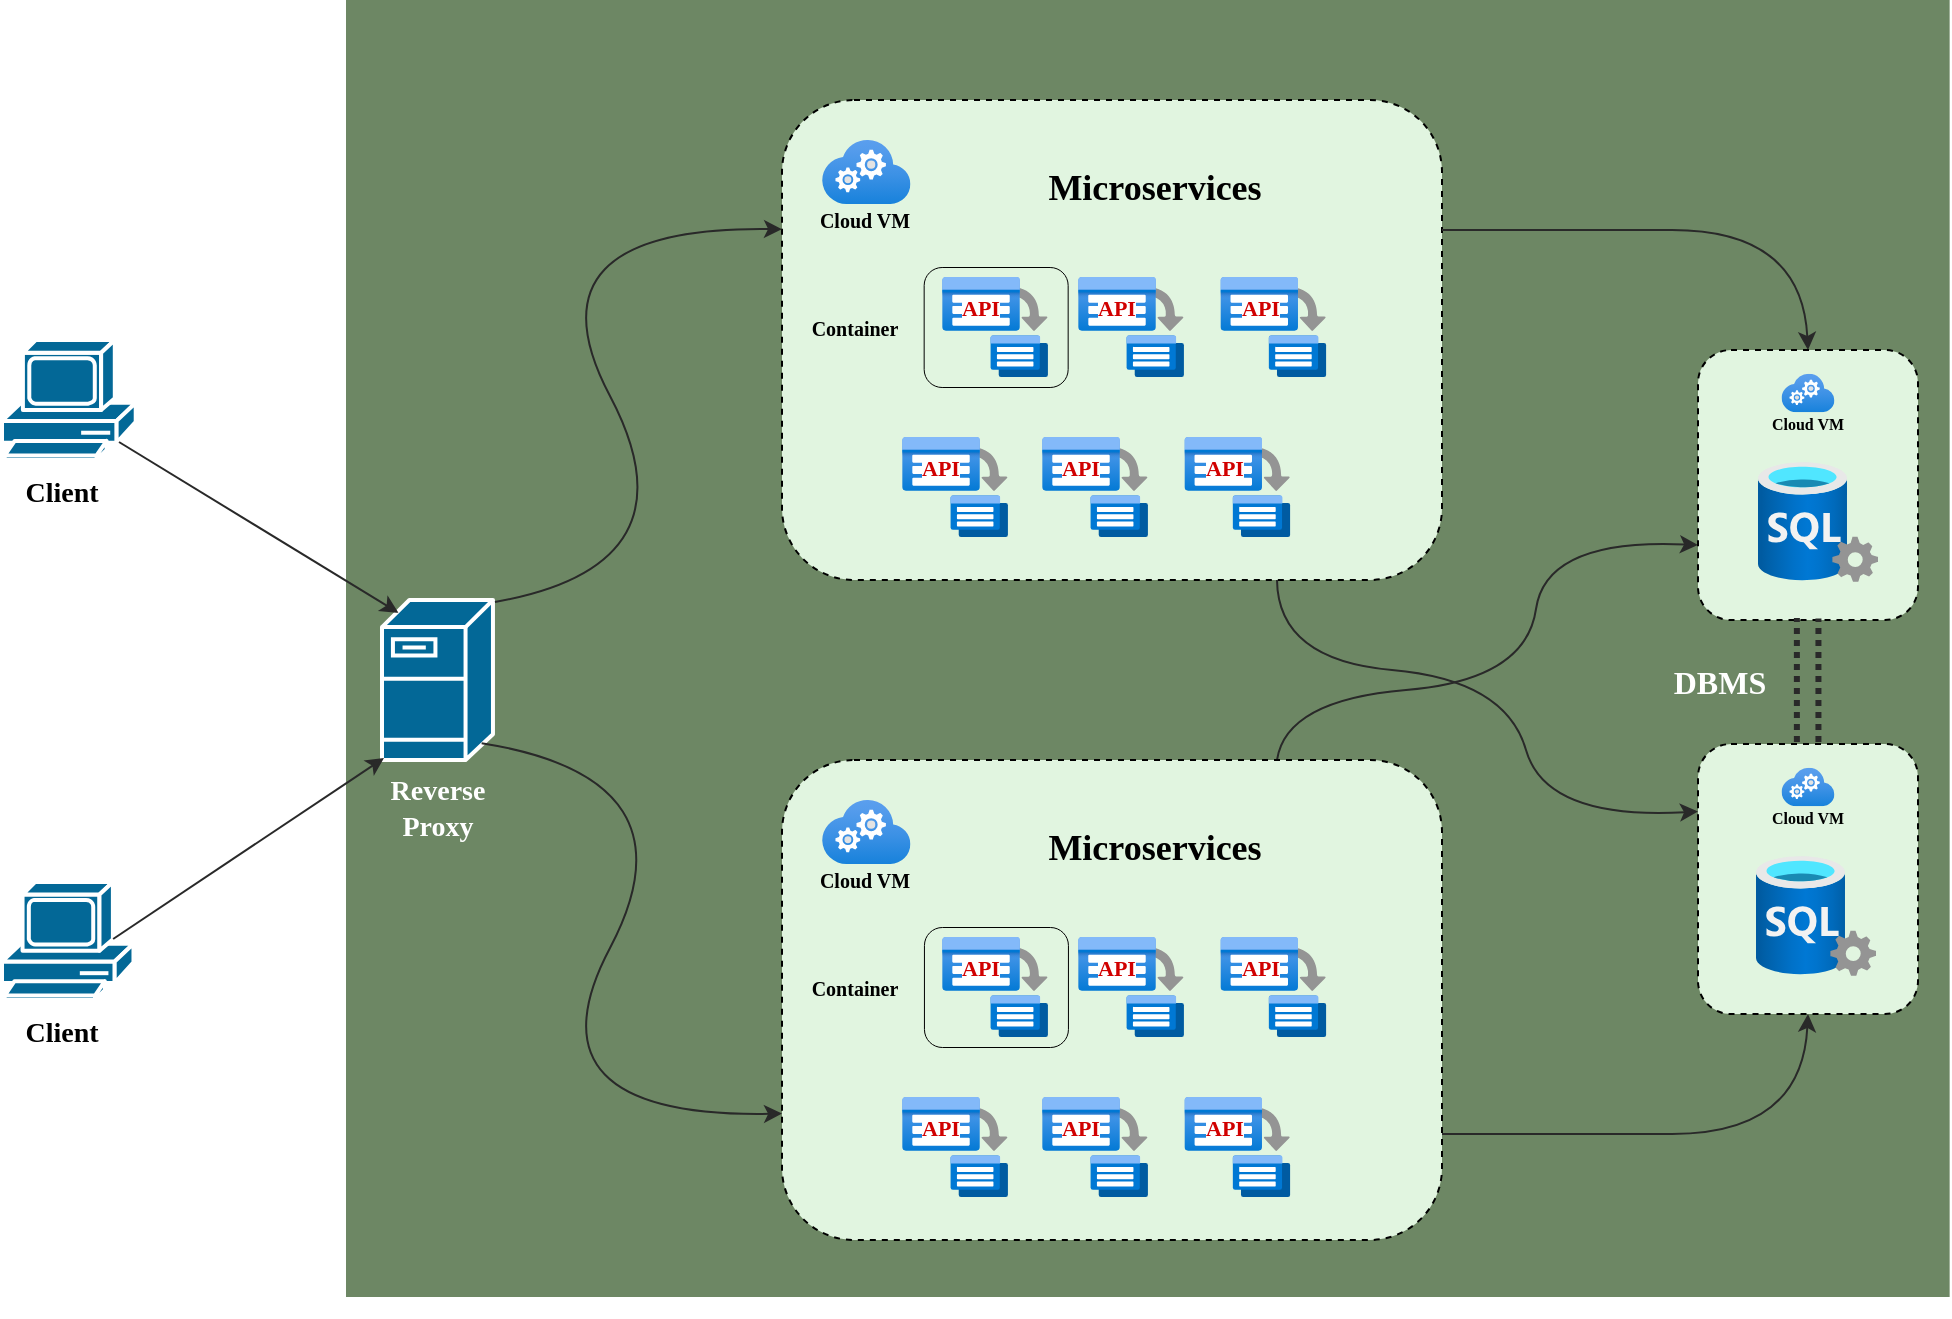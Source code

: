 <mxfile version="24.4.0" type="device">
  <diagram name="Página-1" id="uu4liwRTmOv0-NNaVy6D">
    <mxGraphModel dx="714" dy="418" grid="1" gridSize="10" guides="1" tooltips="1" connect="1" arrows="1" fold="1" page="1" pageScale="1" pageWidth="1169" pageHeight="827" math="0" shadow="0">
      <root>
        <mxCell id="0" />
        <mxCell id="1" parent="0" />
        <mxCell id="TC8vUOvNlNkhOZIL6Emi-202" value="" style="rounded=0;whiteSpace=wrap;html=1;fillColor=#6d8764;strokeColor=none;fontColor=#ffffff;" vertex="1" parent="1">
          <mxGeometry x="270" y="80" width="801.82" height="648.5" as="geometry" />
        </mxCell>
        <mxCell id="TC8vUOvNlNkhOZIL6Emi-3" value="" style="shape=mxgraph.cisco.computers_and_peripherals.pc;sketch=0;html=1;pointerEvents=1;dashed=0;fillColor=#036897;strokeColor=#ffffff;strokeWidth=2;verticalLabelPosition=bottom;verticalAlign=top;align=center;outlineConnect=0;" vertex="1" parent="1">
          <mxGeometry x="98" y="250" width="66.86" height="60" as="geometry" />
        </mxCell>
        <mxCell id="TC8vUOvNlNkhOZIL6Emi-4" value="" style="shape=mxgraph.cisco.computers_and_peripherals.pc;sketch=0;html=1;pointerEvents=1;dashed=0;fillColor=#036897;strokeColor=#ffffff;strokeWidth=2;verticalLabelPosition=bottom;verticalAlign=top;align=center;outlineConnect=0;" vertex="1" parent="1">
          <mxGeometry x="98" y="521" width="65.74" height="59" as="geometry" />
        </mxCell>
        <mxCell id="TC8vUOvNlNkhOZIL6Emi-5" value="" style="shape=mxgraph.cisco.servers.fileserver;sketch=0;html=1;pointerEvents=1;dashed=0;fillColor=#036897;strokeColor=#ffffff;strokeWidth=2;verticalLabelPosition=bottom;verticalAlign=top;align=center;outlineConnect=0;" vertex="1" parent="1">
          <mxGeometry x="288" y="380" width="55.48" height="80" as="geometry" />
        </mxCell>
        <mxCell id="TC8vUOvNlNkhOZIL6Emi-89" value="" style="endArrow=classic;html=1;rounded=0;exitX=0.86;exitY=0.85;exitDx=0;exitDy=0;exitPerimeter=0;entryX=0.13;entryY=0.08;entryDx=0;entryDy=0;entryPerimeter=0;strokeColor=#292929;" edge="1" parent="1">
          <mxGeometry width="50" height="50" relative="1" as="geometry">
            <mxPoint x="156.5" y="301" as="sourcePoint" />
            <mxPoint x="296.212" y="386.4" as="targetPoint" />
          </mxGeometry>
        </mxCell>
        <mxCell id="TC8vUOvNlNkhOZIL6Emi-91" value="" style="endArrow=classic;html=1;rounded=0;exitX=0.83;exitY=0.5;exitDx=0;exitDy=0;exitPerimeter=0;strokeColor=#292929;entryX=0;entryY=1;entryDx=0;entryDy=0;entryPerimeter=0;" edge="1" parent="1">
          <mxGeometry width="50" height="50" relative="1" as="geometry">
            <mxPoint x="153.564" y="549.5" as="sourcePoint" />
            <mxPoint x="289" y="459" as="targetPoint" />
          </mxGeometry>
        </mxCell>
        <mxCell id="TC8vUOvNlNkhOZIL6Emi-92" value="" style="group" vertex="1" connectable="0" parent="1">
          <mxGeometry x="488" y="130" width="581.82" height="608.5" as="geometry" />
        </mxCell>
        <mxCell id="TC8vUOvNlNkhOZIL6Emi-38" value="" style="rounded=1;whiteSpace=wrap;html=1;strokeWidth=1;strokeColor=#000000;fillColor=#E1F5E0;dashed=1;" vertex="1" parent="TC8vUOvNlNkhOZIL6Emi-92">
          <mxGeometry width="330" height="240" as="geometry" />
        </mxCell>
        <mxCell id="TC8vUOvNlNkhOZIL6Emi-32" value="" style="group" vertex="1" connectable="0" parent="TC8vUOvNlNkhOZIL6Emi-92">
          <mxGeometry x="60" y="168.5" width="53.13" height="50" as="geometry" />
        </mxCell>
        <mxCell id="TC8vUOvNlNkhOZIL6Emi-33" value="" style="image;aspect=fixed;html=1;points=[];align=center;fontSize=12;image=img/lib/azure2/containers/Batch_Accounts.svg;" vertex="1" parent="TC8vUOvNlNkhOZIL6Emi-32">
          <mxGeometry width="53.125" height="50" as="geometry" />
        </mxCell>
        <mxCell id="TC8vUOvNlNkhOZIL6Emi-34" value="&lt;font style=&quot;font-size: 11px;&quot; color=&quot;#d10000&quot; face=&quot;Lucida Console&quot;&gt;&lt;b style=&quot;font-size: 11px; background-color: rgb(255, 255, 255);&quot;&gt;API&lt;/b&gt;&lt;/font&gt;" style="text;html=1;align=center;verticalAlign=middle;whiteSpace=wrap;rounded=0;fontSize=11;" vertex="1" parent="TC8vUOvNlNkhOZIL6Emi-32">
          <mxGeometry x="6.469" y="6.859" width="27.346" height="17.969" as="geometry" />
        </mxCell>
        <mxCell id="TC8vUOvNlNkhOZIL6Emi-43" value="" style="image;aspect=fixed;html=1;points=[];align=center;fontSize=12;image=img/lib/azure2/compute/Cloud_Services_Classic.svg;" vertex="1" parent="TC8vUOvNlNkhOZIL6Emi-92">
          <mxGeometry x="20" y="20" width="44.31" height="32" as="geometry" />
        </mxCell>
        <mxCell id="TC8vUOvNlNkhOZIL6Emi-44" value="&lt;font size=&quot;1&quot; face=&quot;Lucida Console&quot; style=&quot;&quot;&gt;&lt;b style=&quot;&quot;&gt;Cloud VM&lt;/b&gt;&lt;/font&gt;" style="text;html=1;align=center;verticalAlign=middle;whiteSpace=wrap;rounded=0;spacing=0;labelBorderColor=none;labelBackgroundColor=none;" vertex="1" parent="TC8vUOvNlNkhOZIL6Emi-92">
          <mxGeometry x="14.48" y="52" width="55.35" height="15" as="geometry" />
        </mxCell>
        <mxCell id="TC8vUOvNlNkhOZIL6Emi-152" value="" style="group" vertex="1" connectable="0" parent="TC8vUOvNlNkhOZIL6Emi-92">
          <mxGeometry x="130" y="168.5" width="53.13" height="50" as="geometry" />
        </mxCell>
        <mxCell id="TC8vUOvNlNkhOZIL6Emi-153" value="" style="image;aspect=fixed;html=1;points=[];align=center;fontSize=12;image=img/lib/azure2/containers/Batch_Accounts.svg;" vertex="1" parent="TC8vUOvNlNkhOZIL6Emi-152">
          <mxGeometry width="53.125" height="50" as="geometry" />
        </mxCell>
        <mxCell id="TC8vUOvNlNkhOZIL6Emi-154" value="&lt;font style=&quot;font-size: 11px;&quot; color=&quot;#d10000&quot; face=&quot;Lucida Console&quot;&gt;&lt;b style=&quot;font-size: 11px; background-color: rgb(255, 255, 255);&quot;&gt;API&lt;/b&gt;&lt;/font&gt;" style="text;html=1;align=center;verticalAlign=middle;whiteSpace=wrap;rounded=0;fontSize=11;" vertex="1" parent="TC8vUOvNlNkhOZIL6Emi-152">
          <mxGeometry x="6.469" y="6.859" width="27.346" height="17.969" as="geometry" />
        </mxCell>
        <mxCell id="TC8vUOvNlNkhOZIL6Emi-155" value="" style="group" vertex="1" connectable="0" parent="TC8vUOvNlNkhOZIL6Emi-92">
          <mxGeometry x="148" y="88.5" width="53.13" height="50" as="geometry" />
        </mxCell>
        <mxCell id="TC8vUOvNlNkhOZIL6Emi-156" value="" style="image;aspect=fixed;html=1;points=[];align=center;fontSize=12;image=img/lib/azure2/containers/Batch_Accounts.svg;" vertex="1" parent="TC8vUOvNlNkhOZIL6Emi-155">
          <mxGeometry width="53.125" height="50" as="geometry" />
        </mxCell>
        <mxCell id="TC8vUOvNlNkhOZIL6Emi-157" value="&lt;font style=&quot;font-size: 11px;&quot; color=&quot;#d10000&quot; face=&quot;Lucida Console&quot;&gt;&lt;b style=&quot;font-size: 11px; background-color: rgb(255, 255, 255);&quot;&gt;API&lt;/b&gt;&lt;/font&gt;" style="text;html=1;align=center;verticalAlign=middle;whiteSpace=wrap;rounded=0;fontSize=11;" vertex="1" parent="TC8vUOvNlNkhOZIL6Emi-155">
          <mxGeometry x="6.469" y="6.859" width="27.346" height="17.969" as="geometry" />
        </mxCell>
        <mxCell id="TC8vUOvNlNkhOZIL6Emi-173" value="" style="group" vertex="1" connectable="0" parent="TC8vUOvNlNkhOZIL6Emi-92">
          <mxGeometry x="219.13" y="88.5" width="53.13" height="50" as="geometry" />
        </mxCell>
        <mxCell id="TC8vUOvNlNkhOZIL6Emi-174" value="" style="image;aspect=fixed;html=1;points=[];align=center;fontSize=12;image=img/lib/azure2/containers/Batch_Accounts.svg;" vertex="1" parent="TC8vUOvNlNkhOZIL6Emi-173">
          <mxGeometry width="53.125" height="50" as="geometry" />
        </mxCell>
        <mxCell id="TC8vUOvNlNkhOZIL6Emi-175" value="&lt;font style=&quot;font-size: 11px;&quot; color=&quot;#d10000&quot; face=&quot;Lucida Console&quot;&gt;&lt;b style=&quot;font-size: 11px; background-color: rgb(255, 255, 255);&quot;&gt;API&lt;/b&gt;&lt;/font&gt;" style="text;html=1;align=center;verticalAlign=middle;whiteSpace=wrap;rounded=0;fontSize=11;" vertex="1" parent="TC8vUOvNlNkhOZIL6Emi-173">
          <mxGeometry x="6.469" y="6.859" width="27.346" height="17.969" as="geometry" />
        </mxCell>
        <mxCell id="TC8vUOvNlNkhOZIL6Emi-177" value="&lt;font face=&quot;Lucida Console&quot; style=&quot;font-size: 18px;&quot;&gt;&lt;b style=&quot;font-size: 18px;&quot;&gt;Microservices&lt;/b&gt;&lt;/font&gt;" style="text;html=1;align=center;verticalAlign=middle;whiteSpace=wrap;rounded=0;spacing=0;labelBorderColor=none;labelBackgroundColor=none;fontSize=18;" vertex="1" parent="TC8vUOvNlNkhOZIL6Emi-92">
          <mxGeometry x="108.13" y="28.5" width="156.87" height="31.5" as="geometry" />
        </mxCell>
        <mxCell id="TC8vUOvNlNkhOZIL6Emi-170" value="" style="group" vertex="1" connectable="0" parent="TC8vUOvNlNkhOZIL6Emi-92">
          <mxGeometry x="201.13" y="168.5" width="380.69" height="440" as="geometry" />
        </mxCell>
        <mxCell id="TC8vUOvNlNkhOZIL6Emi-171" value="" style="image;aspect=fixed;html=1;points=[];align=center;fontSize=12;image=img/lib/azure2/containers/Batch_Accounts.svg;" vertex="1" parent="TC8vUOvNlNkhOZIL6Emi-170">
          <mxGeometry width="53.125" height="50" as="geometry" />
        </mxCell>
        <mxCell id="TC8vUOvNlNkhOZIL6Emi-172" value="&lt;font style=&quot;font-size: 11px;&quot; color=&quot;#d10000&quot; face=&quot;Lucida Console&quot;&gt;&lt;b style=&quot;font-size: 11px; background-color: rgb(255, 255, 255);&quot;&gt;API&lt;/b&gt;&lt;/font&gt;" style="text;html=1;align=center;verticalAlign=middle;whiteSpace=wrap;rounded=0;fontSize=11;" vertex="1" parent="TC8vUOvNlNkhOZIL6Emi-170">
          <mxGeometry x="6.469" y="6.859" width="27.346" height="17.969" as="geometry" />
        </mxCell>
        <mxCell id="TC8vUOvNlNkhOZIL6Emi-222" value="&lt;font color=&quot;#ffffff&quot; face=&quot;Lucida Console&quot; style=&quot;font-size: 16px;&quot;&gt;&lt;b style=&quot;font-size: 16px;&quot;&gt;DBMS&lt;/b&gt;&lt;/font&gt;" style="text;html=1;align=center;verticalAlign=middle;whiteSpace=wrap;rounded=0;spacing=5;labelBorderColor=none;labelBackgroundColor=none;fontSize=16;" vertex="1" parent="TC8vUOvNlNkhOZIL6Emi-170">
          <mxGeometry x="234.87" y="106.5" width="66.18" height="31.5" as="geometry" />
        </mxCell>
        <mxCell id="TC8vUOvNlNkhOZIL6Emi-226" value="" style="curved=1;endArrow=classic;html=1;rounded=0;entryX=0;entryY=0.25;entryDx=0;entryDy=0;strokeColor=#292929;exitX=0.75;exitY=0;exitDx=0;exitDy=0;" edge="1" parent="TC8vUOvNlNkhOZIL6Emi-170" source="TC8vUOvNlNkhOZIL6Emi-179">
          <mxGeometry width="50" height="50" relative="1" as="geometry">
            <mxPoint x="46.87" y="170" as="sourcePoint" />
            <mxPoint x="256.87" y="54" as="targetPoint" />
            <Array as="points">
              <mxPoint x="50.87" y="131.5" />
              <mxPoint x="170.87" y="121.5" />
              <mxPoint x="180.87" y="50.5" />
            </Array>
          </mxGeometry>
        </mxCell>
        <mxCell id="TC8vUOvNlNkhOZIL6Emi-230" value="" style="rounded=1;whiteSpace=wrap;html=1;strokeWidth=0.5;fillColor=none;" vertex="1" parent="TC8vUOvNlNkhOZIL6Emi-92">
          <mxGeometry x="70.83" y="83.5" width="72" height="60" as="geometry" />
        </mxCell>
        <mxCell id="TC8vUOvNlNkhOZIL6Emi-149" value="" style="group" vertex="1" connectable="0" parent="TC8vUOvNlNkhOZIL6Emi-92">
          <mxGeometry x="80" y="88.5" width="77" height="60" as="geometry" />
        </mxCell>
        <mxCell id="TC8vUOvNlNkhOZIL6Emi-150" value="" style="image;aspect=fixed;html=1;points=[];align=center;fontSize=12;image=img/lib/azure2/containers/Batch_Accounts.svg;" vertex="1" parent="TC8vUOvNlNkhOZIL6Emi-149">
          <mxGeometry width="53.125" height="50" as="geometry" />
        </mxCell>
        <mxCell id="TC8vUOvNlNkhOZIL6Emi-151" value="&lt;font style=&quot;font-size: 11px;&quot; color=&quot;#d10000&quot; face=&quot;Lucida Console&quot;&gt;&lt;b style=&quot;font-size: 11px; background-color: rgb(255, 255, 255);&quot;&gt;API&lt;/b&gt;&lt;/font&gt;" style="text;html=1;align=center;verticalAlign=middle;whiteSpace=wrap;rounded=0;fontSize=11;" vertex="1" parent="TC8vUOvNlNkhOZIL6Emi-149">
          <mxGeometry x="6.469" y="6.859" width="27.346" height="17.969" as="geometry" />
        </mxCell>
        <mxCell id="TC8vUOvNlNkhOZIL6Emi-231" value="&lt;font size=&quot;1&quot; face=&quot;Lucida Console&quot; style=&quot;&quot;&gt;&lt;b style=&quot;&quot;&gt;Container&lt;/b&gt;&lt;/font&gt;" style="text;html=1;align=center;verticalAlign=middle;whiteSpace=wrap;rounded=0;spacing=0;labelBorderColor=none;labelBackgroundColor=none;fontSize=18;" vertex="1" parent="TC8vUOvNlNkhOZIL6Emi-92">
          <mxGeometry x="8.86" y="96.5" width="55.45" height="31.5" as="geometry" />
        </mxCell>
        <mxCell id="TC8vUOvNlNkhOZIL6Emi-122" value="" style="curved=1;endArrow=classic;html=1;rounded=0;entryX=0.5;entryY=0;entryDx=0;entryDy=0;strokeColor=#292929;" edge="1" parent="1" target="TC8vUOvNlNkhOZIL6Emi-106">
          <mxGeometry width="50" height="50" relative="1" as="geometry">
            <mxPoint x="818" y="195" as="sourcePoint" />
            <mxPoint x="868" y="245" as="targetPoint" />
            <Array as="points">
              <mxPoint x="868" y="195" />
              <mxPoint x="998" y="195" />
            </Array>
          </mxGeometry>
        </mxCell>
        <mxCell id="TC8vUOvNlNkhOZIL6Emi-123" value="" style="group" vertex="1" connectable="0" parent="1">
          <mxGeometry x="946" y="255" width="110" height="147.5" as="geometry" />
        </mxCell>
        <mxCell id="TC8vUOvNlNkhOZIL6Emi-106" value="" style="rounded=1;whiteSpace=wrap;html=1;strokeWidth=1;strokeColor=#000000;fillColor=#E1F5E0;dashed=1;" vertex="1" parent="TC8vUOvNlNkhOZIL6Emi-123">
          <mxGeometry width="110" height="135" as="geometry" />
        </mxCell>
        <mxCell id="TC8vUOvNlNkhOZIL6Emi-10" value="" style="image;aspect=fixed;html=1;points=[];align=center;fontSize=12;image=img/lib/azure2/databases/SQL_Server.svg;" vertex="1" parent="TC8vUOvNlNkhOZIL6Emi-123">
          <mxGeometry x="30" y="56" width="60" height="60" as="geometry" />
        </mxCell>
        <mxCell id="TC8vUOvNlNkhOZIL6Emi-119" value="" style="image;aspect=fixed;html=1;points=[];align=center;fontSize=12;image=img/lib/azure2/compute/Cloud_Services_Classic.svg;" vertex="1" parent="TC8vUOvNlNkhOZIL6Emi-123">
          <mxGeometry x="41.73" y="11.92" width="26.54" height="19.17" as="geometry" />
        </mxCell>
        <mxCell id="TC8vUOvNlNkhOZIL6Emi-120" value="&lt;font size=&quot;1&quot; face=&quot;Lucida Console&quot; style=&quot;&quot;&gt;&lt;b style=&quot;font-size: 8px;&quot;&gt;Cloud VM&lt;/b&gt;&lt;/font&gt;" style="text;html=1;align=center;verticalAlign=middle;whiteSpace=wrap;rounded=0;spacing=0;labelBorderColor=none;labelBackgroundColor=none;" vertex="1" parent="TC8vUOvNlNkhOZIL6Emi-123">
          <mxGeometry x="28" y="32" width="54" height="7.97" as="geometry" />
        </mxCell>
        <mxCell id="TC8vUOvNlNkhOZIL6Emi-124" value="" style="group" vertex="1" connectable="0" parent="1">
          <mxGeometry x="946" y="452" width="110" height="135" as="geometry" />
        </mxCell>
        <mxCell id="TC8vUOvNlNkhOZIL6Emi-125" value="" style="rounded=1;whiteSpace=wrap;html=1;strokeWidth=1;strokeColor=#000000;fillColor=#E1F5E0;dashed=1;" vertex="1" parent="TC8vUOvNlNkhOZIL6Emi-124">
          <mxGeometry width="110" height="135" as="geometry" />
        </mxCell>
        <mxCell id="TC8vUOvNlNkhOZIL6Emi-126" value="" style="image;aspect=fixed;html=1;points=[];align=center;fontSize=12;image=img/lib/azure2/databases/SQL_Server.svg;" vertex="1" parent="TC8vUOvNlNkhOZIL6Emi-124">
          <mxGeometry x="29" y="56" width="60" height="60" as="geometry" />
        </mxCell>
        <mxCell id="TC8vUOvNlNkhOZIL6Emi-127" value="" style="image;aspect=fixed;html=1;points=[];align=center;fontSize=12;image=img/lib/azure2/compute/Cloud_Services_Classic.svg;" vertex="1" parent="TC8vUOvNlNkhOZIL6Emi-124">
          <mxGeometry x="41.73" y="11.92" width="26.54" height="19.17" as="geometry" />
        </mxCell>
        <mxCell id="TC8vUOvNlNkhOZIL6Emi-146" value="" style="curved=1;endArrow=classic;html=1;rounded=0;entryX=-0.003;entryY=0.745;entryDx=0;entryDy=0;exitX=0.88;exitY=0.92;exitDx=0;exitDy=0;exitPerimeter=0;strokeColor=#292929;entryPerimeter=0;" edge="1" parent="1">
          <mxGeometry width="50" height="50" relative="1" as="geometry">
            <mxPoint x="337.822" y="451.6" as="sourcePoint" />
            <mxPoint x="488.01" y="636.8" as="targetPoint" />
            <Array as="points">
              <mxPoint x="447" y="469" />
              <mxPoint x="357" y="639" />
            </Array>
          </mxGeometry>
        </mxCell>
        <mxCell id="TC8vUOvNlNkhOZIL6Emi-148" value="" style="curved=1;endArrow=classic;html=1;rounded=0;entryX=0.5;entryY=0;entryDx=0;entryDy=0;strokeColor=#292929;" edge="1" parent="1">
          <mxGeometry width="50" height="50" relative="1" as="geometry">
            <mxPoint x="818" y="647.0" as="sourcePoint" />
            <mxPoint x="1001" y="587.0" as="targetPoint" />
            <Array as="points">
              <mxPoint x="868" y="647.0" />
              <mxPoint x="998" y="647.0" />
            </Array>
          </mxGeometry>
        </mxCell>
        <mxCell id="TC8vUOvNlNkhOZIL6Emi-178" value="" style="group" vertex="1" connectable="0" parent="1">
          <mxGeometry x="488" y="460" width="330" height="240" as="geometry" />
        </mxCell>
        <mxCell id="TC8vUOvNlNkhOZIL6Emi-179" value="" style="rounded=1;whiteSpace=wrap;html=1;strokeWidth=1;strokeColor=#000000;fillColor=#E1F5E0;dashed=1;" vertex="1" parent="TC8vUOvNlNkhOZIL6Emi-178">
          <mxGeometry width="330" height="240" as="geometry" />
        </mxCell>
        <mxCell id="TC8vUOvNlNkhOZIL6Emi-180" value="" style="group" vertex="1" connectable="0" parent="TC8vUOvNlNkhOZIL6Emi-178">
          <mxGeometry x="60" y="168.5" width="53.13" height="50" as="geometry" />
        </mxCell>
        <mxCell id="TC8vUOvNlNkhOZIL6Emi-181" value="" style="image;aspect=fixed;html=1;points=[];align=center;fontSize=12;image=img/lib/azure2/containers/Batch_Accounts.svg;" vertex="1" parent="TC8vUOvNlNkhOZIL6Emi-180">
          <mxGeometry width="53.125" height="50" as="geometry" />
        </mxCell>
        <mxCell id="TC8vUOvNlNkhOZIL6Emi-182" value="&lt;font style=&quot;font-size: 11px;&quot; color=&quot;#d10000&quot; face=&quot;Lucida Console&quot;&gt;&lt;b style=&quot;font-size: 11px; background-color: rgb(255, 255, 255);&quot;&gt;API&lt;/b&gt;&lt;/font&gt;" style="text;html=1;align=center;verticalAlign=middle;whiteSpace=wrap;rounded=0;fontSize=11;" vertex="1" parent="TC8vUOvNlNkhOZIL6Emi-180">
          <mxGeometry x="6.469" y="6.859" width="27.346" height="17.969" as="geometry" />
        </mxCell>
        <mxCell id="TC8vUOvNlNkhOZIL6Emi-183" value="" style="image;aspect=fixed;html=1;points=[];align=center;fontSize=12;image=img/lib/azure2/compute/Cloud_Services_Classic.svg;" vertex="1" parent="TC8vUOvNlNkhOZIL6Emi-178">
          <mxGeometry x="20" y="20" width="44.31" height="32" as="geometry" />
        </mxCell>
        <mxCell id="TC8vUOvNlNkhOZIL6Emi-184" value="&lt;font size=&quot;1&quot; face=&quot;Lucida Console&quot; style=&quot;&quot;&gt;&lt;b style=&quot;&quot;&gt;Cloud VM&lt;/b&gt;&lt;/font&gt;" style="text;html=1;align=center;verticalAlign=middle;whiteSpace=wrap;rounded=0;spacing=0;labelBorderColor=none;labelBackgroundColor=none;" vertex="1" parent="TC8vUOvNlNkhOZIL6Emi-178">
          <mxGeometry x="14.48" y="52" width="55.35" height="15" as="geometry" />
        </mxCell>
        <mxCell id="TC8vUOvNlNkhOZIL6Emi-185" value="" style="group" vertex="1" connectable="0" parent="TC8vUOvNlNkhOZIL6Emi-178">
          <mxGeometry x="80" y="88.5" width="53.13" height="50" as="geometry" />
        </mxCell>
        <mxCell id="TC8vUOvNlNkhOZIL6Emi-186" value="" style="image;aspect=fixed;html=1;points=[];align=center;fontSize=12;image=img/lib/azure2/containers/Batch_Accounts.svg;" vertex="1" parent="TC8vUOvNlNkhOZIL6Emi-185">
          <mxGeometry width="53.125" height="50" as="geometry" />
        </mxCell>
        <mxCell id="TC8vUOvNlNkhOZIL6Emi-187" value="&lt;font style=&quot;font-size: 11px;&quot; color=&quot;#d10000&quot; face=&quot;Lucida Console&quot;&gt;&lt;b style=&quot;font-size: 11px; background-color: rgb(255, 255, 255);&quot;&gt;API&lt;/b&gt;&lt;/font&gt;" style="text;html=1;align=center;verticalAlign=middle;whiteSpace=wrap;rounded=0;fontSize=11;" vertex="1" parent="TC8vUOvNlNkhOZIL6Emi-185">
          <mxGeometry x="6.469" y="6.859" width="27.346" height="17.969" as="geometry" />
        </mxCell>
        <mxCell id="TC8vUOvNlNkhOZIL6Emi-188" value="" style="group" vertex="1" connectable="0" parent="TC8vUOvNlNkhOZIL6Emi-178">
          <mxGeometry x="130" y="168.5" width="53.13" height="50" as="geometry" />
        </mxCell>
        <mxCell id="TC8vUOvNlNkhOZIL6Emi-189" value="" style="image;aspect=fixed;html=1;points=[];align=center;fontSize=12;image=img/lib/azure2/containers/Batch_Accounts.svg;" vertex="1" parent="TC8vUOvNlNkhOZIL6Emi-188">
          <mxGeometry width="53.125" height="50" as="geometry" />
        </mxCell>
        <mxCell id="TC8vUOvNlNkhOZIL6Emi-190" value="&lt;font style=&quot;font-size: 11px;&quot; color=&quot;#d10000&quot; face=&quot;Lucida Console&quot;&gt;&lt;b style=&quot;font-size: 11px; background-color: rgb(255, 255, 255);&quot;&gt;API&lt;/b&gt;&lt;/font&gt;" style="text;html=1;align=center;verticalAlign=middle;whiteSpace=wrap;rounded=0;fontSize=11;" vertex="1" parent="TC8vUOvNlNkhOZIL6Emi-188">
          <mxGeometry x="6.469" y="6.859" width="27.346" height="17.969" as="geometry" />
        </mxCell>
        <mxCell id="TC8vUOvNlNkhOZIL6Emi-191" value="" style="group" vertex="1" connectable="0" parent="TC8vUOvNlNkhOZIL6Emi-178">
          <mxGeometry x="148" y="88.5" width="53.13" height="50" as="geometry" />
        </mxCell>
        <mxCell id="TC8vUOvNlNkhOZIL6Emi-192" value="" style="image;aspect=fixed;html=1;points=[];align=center;fontSize=12;image=img/lib/azure2/containers/Batch_Accounts.svg;" vertex="1" parent="TC8vUOvNlNkhOZIL6Emi-191">
          <mxGeometry width="53.125" height="50" as="geometry" />
        </mxCell>
        <mxCell id="TC8vUOvNlNkhOZIL6Emi-193" value="&lt;font style=&quot;font-size: 11px;&quot; color=&quot;#d10000&quot; face=&quot;Lucida Console&quot;&gt;&lt;b style=&quot;font-size: 11px; background-color: rgb(255, 255, 255);&quot;&gt;API&lt;/b&gt;&lt;/font&gt;" style="text;html=1;align=center;verticalAlign=middle;whiteSpace=wrap;rounded=0;fontSize=11;" vertex="1" parent="TC8vUOvNlNkhOZIL6Emi-191">
          <mxGeometry x="6.469" y="6.859" width="27.346" height="17.969" as="geometry" />
        </mxCell>
        <mxCell id="TC8vUOvNlNkhOZIL6Emi-194" value="" style="group" vertex="1" connectable="0" parent="TC8vUOvNlNkhOZIL6Emi-178">
          <mxGeometry x="201.13" y="168.5" width="53.13" height="50" as="geometry" />
        </mxCell>
        <mxCell id="TC8vUOvNlNkhOZIL6Emi-195" value="" style="image;aspect=fixed;html=1;points=[];align=center;fontSize=12;image=img/lib/azure2/containers/Batch_Accounts.svg;" vertex="1" parent="TC8vUOvNlNkhOZIL6Emi-194">
          <mxGeometry width="53.125" height="50" as="geometry" />
        </mxCell>
        <mxCell id="TC8vUOvNlNkhOZIL6Emi-196" value="&lt;font style=&quot;font-size: 11px;&quot; color=&quot;#d10000&quot; face=&quot;Lucida Console&quot;&gt;&lt;b style=&quot;font-size: 11px; background-color: rgb(255, 255, 255);&quot;&gt;API&lt;/b&gt;&lt;/font&gt;" style="text;html=1;align=center;verticalAlign=middle;whiteSpace=wrap;rounded=0;fontSize=11;" vertex="1" parent="TC8vUOvNlNkhOZIL6Emi-194">
          <mxGeometry x="6.469" y="6.859" width="27.346" height="17.969" as="geometry" />
        </mxCell>
        <mxCell id="TC8vUOvNlNkhOZIL6Emi-197" value="" style="group" vertex="1" connectable="0" parent="TC8vUOvNlNkhOZIL6Emi-178">
          <mxGeometry x="219.13" y="88.5" width="53.13" height="50" as="geometry" />
        </mxCell>
        <mxCell id="TC8vUOvNlNkhOZIL6Emi-198" value="" style="image;aspect=fixed;html=1;points=[];align=center;fontSize=12;image=img/lib/azure2/containers/Batch_Accounts.svg;" vertex="1" parent="TC8vUOvNlNkhOZIL6Emi-197">
          <mxGeometry width="53.125" height="50" as="geometry" />
        </mxCell>
        <mxCell id="TC8vUOvNlNkhOZIL6Emi-199" value="&lt;font style=&quot;font-size: 11px;&quot; color=&quot;#d10000&quot; face=&quot;Lucida Console&quot;&gt;&lt;b style=&quot;font-size: 11px; background-color: rgb(255, 255, 255);&quot;&gt;API&lt;/b&gt;&lt;/font&gt;" style="text;html=1;align=center;verticalAlign=middle;whiteSpace=wrap;rounded=0;fontSize=11;" vertex="1" parent="TC8vUOvNlNkhOZIL6Emi-197">
          <mxGeometry x="6.469" y="6.859" width="27.346" height="17.969" as="geometry" />
        </mxCell>
        <mxCell id="TC8vUOvNlNkhOZIL6Emi-200" value="&lt;font size=&quot;1&quot; face=&quot;Lucida Console&quot; style=&quot;&quot;&gt;&lt;b style=&quot;font-size: 18px;&quot;&gt;Microservices&lt;/b&gt;&lt;/font&gt;" style="text;html=1;align=center;verticalAlign=middle;whiteSpace=wrap;rounded=0;spacing=0;labelBorderColor=none;labelBackgroundColor=none;fontSize=16;" vertex="1" parent="TC8vUOvNlNkhOZIL6Emi-178">
          <mxGeometry x="108.13" y="28.5" width="156.87" height="31.5" as="geometry" />
        </mxCell>
        <mxCell id="TC8vUOvNlNkhOZIL6Emi-232" value="" style="rounded=1;whiteSpace=wrap;html=1;strokeWidth=0.5;fillColor=none;" vertex="1" parent="TC8vUOvNlNkhOZIL6Emi-178">
          <mxGeometry x="70.97" y="83.5" width="72" height="60" as="geometry" />
        </mxCell>
        <mxCell id="TC8vUOvNlNkhOZIL6Emi-233" value="&lt;font size=&quot;1&quot; face=&quot;Lucida Console&quot; style=&quot;&quot;&gt;&lt;b style=&quot;&quot;&gt;Container&lt;/b&gt;&lt;/font&gt;" style="text;html=1;align=center;verticalAlign=middle;whiteSpace=wrap;rounded=0;spacing=0;labelBorderColor=none;labelBackgroundColor=none;fontSize=18;" vertex="1" parent="TC8vUOvNlNkhOZIL6Emi-178">
          <mxGeometry x="9" y="96.5" width="55.45" height="31.5" as="geometry" />
        </mxCell>
        <mxCell id="TC8vUOvNlNkhOZIL6Emi-201" value="" style="curved=1;endArrow=classic;html=1;rounded=0;entryX=-0.003;entryY=0.265;entryDx=0;entryDy=0;exitX=1;exitY=0;exitDx=0;exitDy=0;exitPerimeter=0;strokeColor=#292929;entryPerimeter=0;" edge="1" parent="1">
          <mxGeometry width="50" height="50" relative="1" as="geometry">
            <mxPoint x="344.48" y="381" as="sourcePoint" />
            <mxPoint x="488.01" y="194.6" as="targetPoint" />
            <Array as="points">
              <mxPoint x="447" y="363" />
              <mxPoint x="357" y="193" />
            </Array>
          </mxGeometry>
        </mxCell>
        <mxCell id="TC8vUOvNlNkhOZIL6Emi-206" value="&lt;font face=&quot;Lucida Console&quot; style=&quot;font-size: 14px;&quot;&gt;&lt;b style=&quot;font-size: 14px;&quot;&gt;Client&lt;/b&gt;&lt;/font&gt;" style="text;html=1;align=center;verticalAlign=middle;whiteSpace=wrap;rounded=0;spacing=0;labelBorderColor=none;labelBackgroundColor=none;fontSize=14;" vertex="1" parent="1">
          <mxGeometry x="98.0" y="310" width="60" height="31.5" as="geometry" />
        </mxCell>
        <mxCell id="TC8vUOvNlNkhOZIL6Emi-207" value="&lt;font face=&quot;Lucida Console&quot; style=&quot;font-size: 14px;&quot;&gt;&lt;b style=&quot;font-size: 14px;&quot;&gt;Client&lt;/b&gt;&lt;/font&gt;" style="text;html=1;align=center;verticalAlign=middle;whiteSpace=wrap;rounded=0;spacing=0;labelBorderColor=none;labelBackgroundColor=none;fontSize=14;" vertex="1" parent="1">
          <mxGeometry x="98.0" y="580" width="60" height="31.5" as="geometry" />
        </mxCell>
        <mxCell id="TC8vUOvNlNkhOZIL6Emi-208" value="&lt;font color=&quot;#ffffff&quot; face=&quot;Lucida Console&quot; style=&quot;font-size: 14px;&quot;&gt;&lt;b style=&quot;font-size: 14px;&quot;&gt;Reverse Proxy&lt;/b&gt;&lt;/font&gt;" style="text;html=1;align=center;verticalAlign=middle;whiteSpace=wrap;rounded=0;spacing=5;labelBorderColor=none;labelBackgroundColor=none;fontSize=14;" vertex="1" parent="1">
          <mxGeometry x="282.65" y="468.33" width="66.18" height="31.5" as="geometry" />
        </mxCell>
        <mxCell id="TC8vUOvNlNkhOZIL6Emi-218" value="" style="endArrow=none;dashed=1;html=1;dashPattern=1 1;strokeWidth=3;rounded=0;entryX=0.5;entryY=1;entryDx=0;entryDy=0;exitX=0.5;exitY=0;exitDx=0;exitDy=0;strokeColor=#292929;" edge="1" parent="1">
          <mxGeometry width="50" height="50" relative="1" as="geometry">
            <mxPoint x="995.44" y="451" as="sourcePoint" />
            <mxPoint x="995.44" y="389" as="targetPoint" />
          </mxGeometry>
        </mxCell>
        <mxCell id="TC8vUOvNlNkhOZIL6Emi-219" value="" style="endArrow=none;dashed=1;html=1;dashPattern=1 1;strokeWidth=3;rounded=0;entryX=0.598;entryY=1.002;entryDx=0;entryDy=0;exitX=0.598;exitY=0;exitDx=0;exitDy=0;strokeColor=#292929;entryPerimeter=0;exitPerimeter=0;" edge="1" parent="1">
          <mxGeometry width="50" height="50" relative="1" as="geometry">
            <mxPoint x="1006.22" y="451" as="sourcePoint" />
            <mxPoint x="1006.22" y="389.27" as="targetPoint" />
          </mxGeometry>
        </mxCell>
        <mxCell id="TC8vUOvNlNkhOZIL6Emi-225" value="" style="curved=1;endArrow=classic;html=1;rounded=0;entryX=0;entryY=0.25;entryDx=0;entryDy=0;strokeColor=#292929;exitX=0.75;exitY=1;exitDx=0;exitDy=0;" edge="1" parent="1" source="TC8vUOvNlNkhOZIL6Emi-38" target="TC8vUOvNlNkhOZIL6Emi-125">
          <mxGeometry width="50" height="50" relative="1" as="geometry">
            <mxPoint x="710.0" y="384.0" as="sourcePoint" />
            <mxPoint x="893.0" y="444.0" as="targetPoint" />
            <Array as="points">
              <mxPoint x="736" y="410" />
              <mxPoint x="850" y="420" />
              <mxPoint x="870" y="490" />
            </Array>
          </mxGeometry>
        </mxCell>
        <mxCell id="TC8vUOvNlNkhOZIL6Emi-234" value="&lt;font size=&quot;1&quot; face=&quot;Lucida Console&quot; style=&quot;&quot;&gt;&lt;b style=&quot;font-size: 8px;&quot;&gt;Cloud VM&lt;/b&gt;&lt;/font&gt;" style="text;html=1;align=center;verticalAlign=middle;whiteSpace=wrap;rounded=0;spacing=0;labelBorderColor=none;labelBackgroundColor=none;" vertex="1" parent="1">
          <mxGeometry x="974" y="483.86" width="54" height="7.97" as="geometry" />
        </mxCell>
      </root>
    </mxGraphModel>
  </diagram>
</mxfile>
